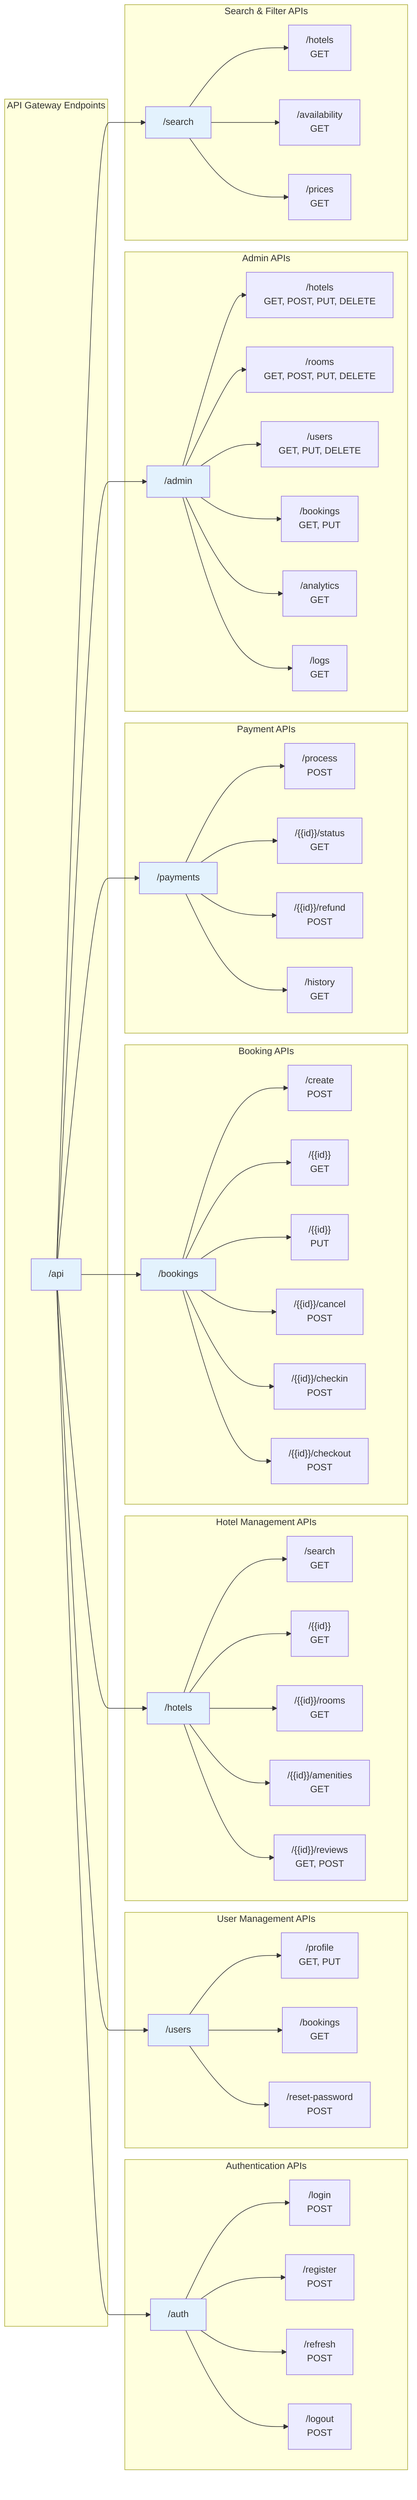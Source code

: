 graph LR
    subgraph "API Gateway Endpoints"
        ROOT["/api"]
    end

    subgraph "Authentication APIs"
        ROOT --> AUTH["/auth"]
        AUTH --> LOGIN["/login<br/>POST"]
        AUTH --> REGISTER["/register<br/>POST"] 
        AUTH --> REFRESH["/refresh<br/>POST"]
        AUTH --> LOGOUT["/logout<br/>POST"]
    end

    subgraph "User Management APIs"
        ROOT --> USERS["/users"]
        USERS --> USER_PROFILE["/profile<br/>GET, PUT"]
        USERS --> USER_BOOKINGS["/bookings<br/>GET"]
        USERS --> USER_RESET["/reset-password<br/>POST"]
    end

    subgraph "Hotel Management APIs"
        ROOT --> HOTELS["/hotels"]
        HOTELS --> HOTEL_SEARCH["/search<br/>GET"]
        HOTELS --> HOTEL_DETAIL["/{{id}}<br/>GET"]
        HOTELS --> HOTEL_ROOMS["/{{id}}/rooms<br/>GET"]
        HOTELS --> HOTEL_AMENITIES["/{{id}}/amenities<br/>GET"]
        HOTELS --> HOTEL_REVIEWS["/{{id}}/reviews<br/>GET, POST"]
    end

    subgraph "Booking APIs"
        ROOT --> BOOKINGS["/bookings"]
        BOOKINGS --> BOOKING_CREATE["/create<br/>POST"]
        BOOKINGS --> BOOKING_DETAIL["/{{id}}<br/>GET"]
        BOOKINGS --> BOOKING_UPDATE["/{{id}}<br/>PUT"]
        BOOKINGS --> BOOKING_CANCEL["/{{id}}/cancel<br/>POST"]
        BOOKINGS --> BOOKING_CHECKIN["/{{id}}/checkin<br/>POST"]
        BOOKINGS --> BOOKING_CHECKOUT["/{{id}}/checkout<br/>POST"]
    end

    subgraph "Payment APIs"
        ROOT --> PAYMENTS["/payments"]
        PAYMENTS --> PAYMENT_PROCESS["/process<br/>POST"]
        PAYMENTS --> PAYMENT_STATUS["/{{id}}/status<br/>GET"]
        PAYMENTS --> PAYMENT_REFUND["/{{id}}/refund<br/>POST"]
        PAYMENTS --> PAYMENT_HISTORY["/history<br/>GET"]
    end

    subgraph "Admin APIs"
        ROOT --> ADMIN["/admin"]
        ADMIN --> ADMIN_HOTELS["/hotels<br/>GET, POST, PUT, DELETE"]
        ADMIN --> ADMIN_ROOMS["/rooms<br/>GET, POST, PUT, DELETE"]
        ADMIN --> ADMIN_USERS["/users<br/>GET, PUT, DELETE"]
        ADMIN --> ADMIN_BOOKINGS["/bookings<br/>GET, PUT"]
        ADMIN --> ADMIN_ANALYTICS["/analytics<br/>GET"]
        ADMIN --> ADMIN_LOGS["/logs<br/>GET"]
    end

    subgraph "Search & Filter APIs"
        ROOT --> SEARCH["/search"]
        SEARCH --> SEARCH_HOTELS["/hotels<br/>GET"]
        SEARCH --> SEARCH_AVAILABILITY["/availability<br/>GET"]
        SEARCH --> SEARCH_PRICES["/prices<br/>GET"]
    end

    %% Styling
    classDef apiEndpoint fill:#e3f2fd
    classDef getMethod fill:#4caf50,color:#fff
    classDef postMethod fill:#2196f3,color:#fff  
    classDef putMethod fill:#ff9800,color:#fff
    classDef deleteMethod fill:#f44336,color:#fff
    
    class ROOT,AUTH,USERS,HOTELS,BOOKINGS,PAYMENTS,ADMIN,SEARCH apiEndpoint